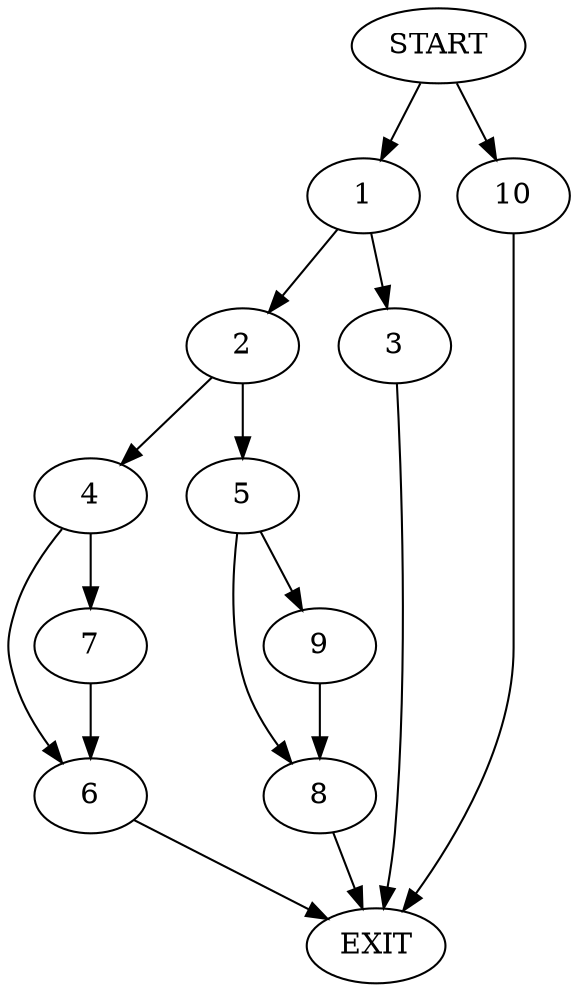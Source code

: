 digraph {
0 [label="START"]
11 [label="EXIT"]
0 -> 1
1 -> 2
1 -> 3
2 -> 4
2 -> 5
3 -> 11
4 -> 6
4 -> 7
5 -> 8
5 -> 9
9 -> 8
8 -> 11
7 -> 6
6 -> 11
0 -> 10
10 -> 11
}
